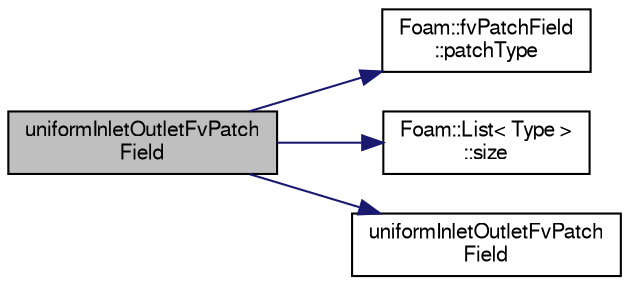 digraph "uniformInletOutletFvPatchField"
{
  bgcolor="transparent";
  edge [fontname="FreeSans",fontsize="10",labelfontname="FreeSans",labelfontsize="10"];
  node [fontname="FreeSans",fontsize="10",shape=record];
  rankdir="LR";
  Node10 [label="uniformInletOutletFvPatch\lField",height=0.2,width=0.4,color="black", fillcolor="grey75", style="filled", fontcolor="black"];
  Node10 -> Node11 [color="midnightblue",fontsize="10",style="solid",fontname="FreeSans"];
  Node11 [label="Foam::fvPatchField\l::patchType",height=0.2,width=0.4,color="black",URL="$a22354.html#a9fe092c66e9c08bbc99102d3de0da4ec",tooltip="Optional patch type. "];
  Node10 -> Node12 [color="midnightblue",fontsize="10",style="solid",fontname="FreeSans"];
  Node12 [label="Foam::List\< Type \>\l::size",height=0.2,width=0.4,color="black",URL="$a25694.html#a8a5f6fa29bd4b500caf186f60245b384",tooltip="Override size to be inconsistent with allocated storage. "];
  Node10 -> Node13 [color="midnightblue",fontsize="10",style="solid",fontname="FreeSans"];
  Node13 [label="uniformInletOutletFvPatch\lField",height=0.2,width=0.4,color="black",URL="$a22318.html#a314d86fb3334d0f7d02332536e6f1617",tooltip="Construct from patch and internal field. "];
}
